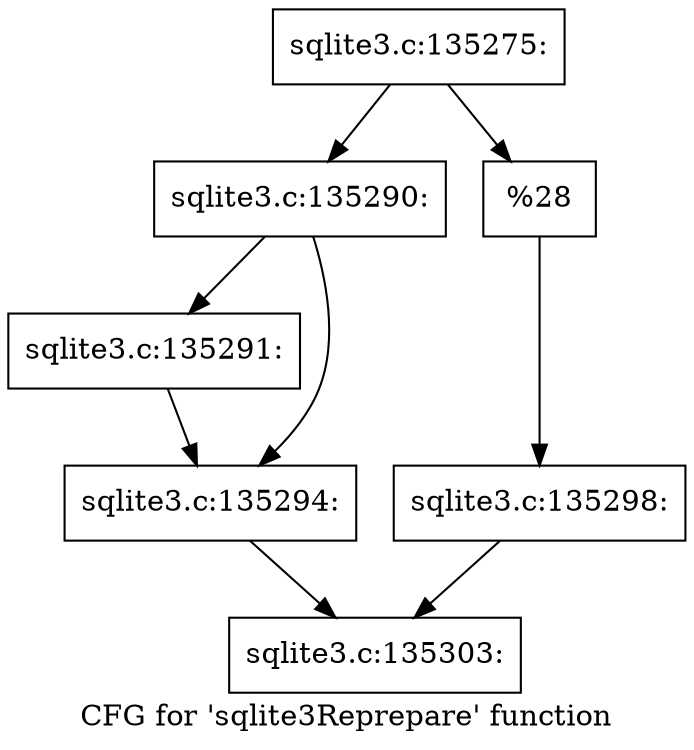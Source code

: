 digraph "CFG for 'sqlite3Reprepare' function" {
	label="CFG for 'sqlite3Reprepare' function";

	Node0x55c0f8752570 [shape=record,label="{sqlite3.c:135275:}"];
	Node0x55c0f8752570 -> Node0x55c0f5c20d90;
	Node0x55c0f8752570 -> Node0x55c0f8755fc0;
	Node0x55c0f5c20d90 [shape=record,label="{sqlite3.c:135290:}"];
	Node0x55c0f5c20d90 -> Node0x55c0f8756c90;
	Node0x55c0f5c20d90 -> Node0x55c0f8756ce0;
	Node0x55c0f8756c90 [shape=record,label="{sqlite3.c:135291:}"];
	Node0x55c0f8756c90 -> Node0x55c0f8756ce0;
	Node0x55c0f8756ce0 [shape=record,label="{sqlite3.c:135294:}"];
	Node0x55c0f8756ce0 -> Node0x55c0f87526f0;
	Node0x55c0f8755fc0 [shape=record,label="{%28}"];
	Node0x55c0f8755fc0 -> Node0x55c0f5c20d40;
	Node0x55c0f5c20d40 [shape=record,label="{sqlite3.c:135298:}"];
	Node0x55c0f5c20d40 -> Node0x55c0f87526f0;
	Node0x55c0f87526f0 [shape=record,label="{sqlite3.c:135303:}"];
}
